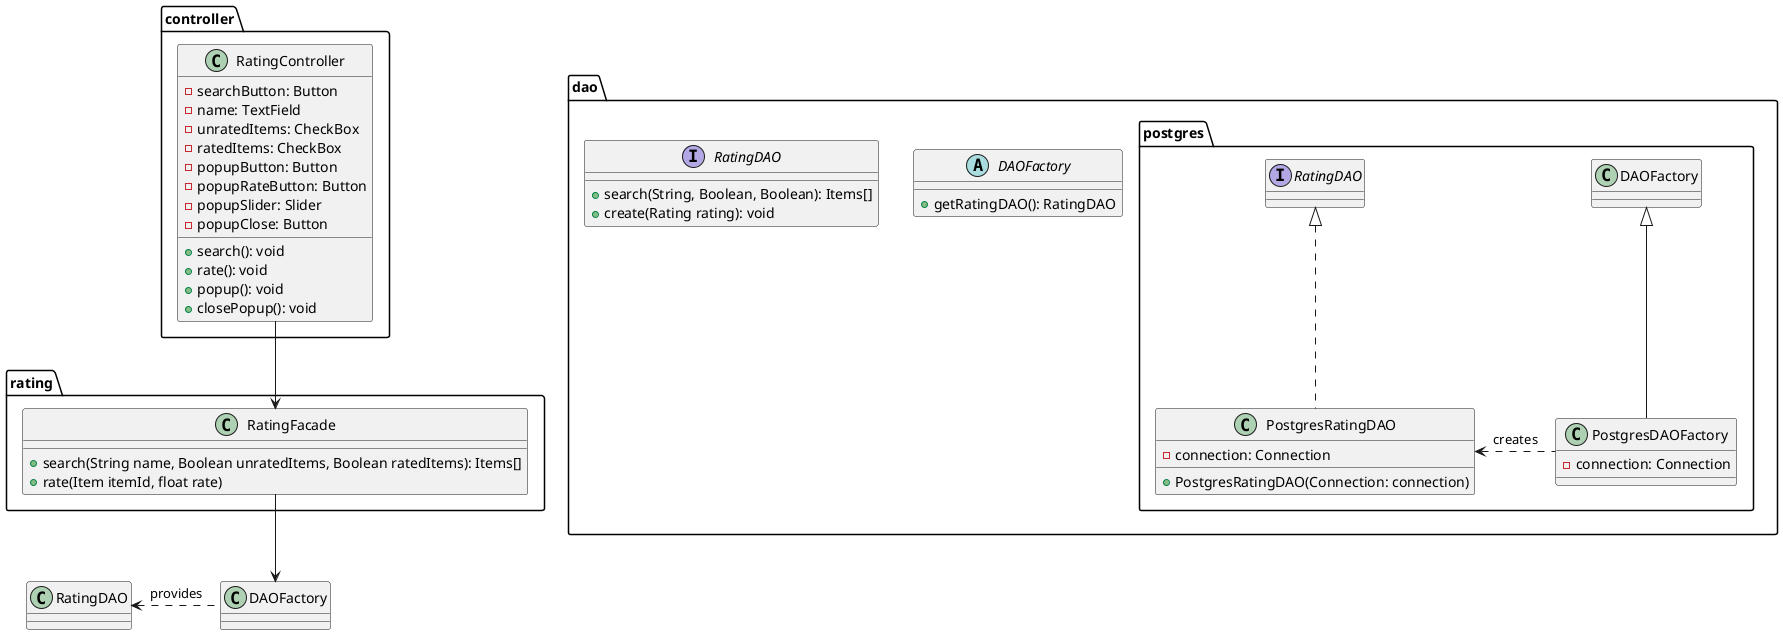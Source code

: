 @startuml

package controller {

  class RatingController {
    -searchButton: Button
    -name: TextField
    -unratedItems: CheckBox
    -ratedItems: CheckBox
    -popupButton: Button
    -popupRateButton: Button
    -popupSlider: Slider
    -popupClose: Button
    +search(): void
    +rate(): void
    +popup(): void
    +closePopup(): void
  }

}

package rating {
  class RatingFacade {
    +search(String name, Boolean unratedItems, Boolean ratedItems): Items[]
    +rate(Item itemId, float rate)
  }
}

package dao {
  abstract class DAOFactory {
    +getRatingDAO(): RatingDAO
  }

  interface RatingDAO {
    +search(String, Boolean, Boolean): Items[]
    +create(Rating rating): void
  }

  package postgres {

    class PostgresRatingDAO implements RatingDAO {
      -connection: Connection
      +PostgresRatingDAO(Connection: connection)
    }

    class PostgresDAOFactory extends DAOFactory {
      -connection: Connection
    }

  }

}

PostgresDAOFactory .left> PostgresRatingDAO : "creates"
DAOFactory .left> RatingDAO : "provides"

' Inter-packages relations

RatingFacade -down-> DAOFactory
RatingController --> RatingFacade

@enduml
